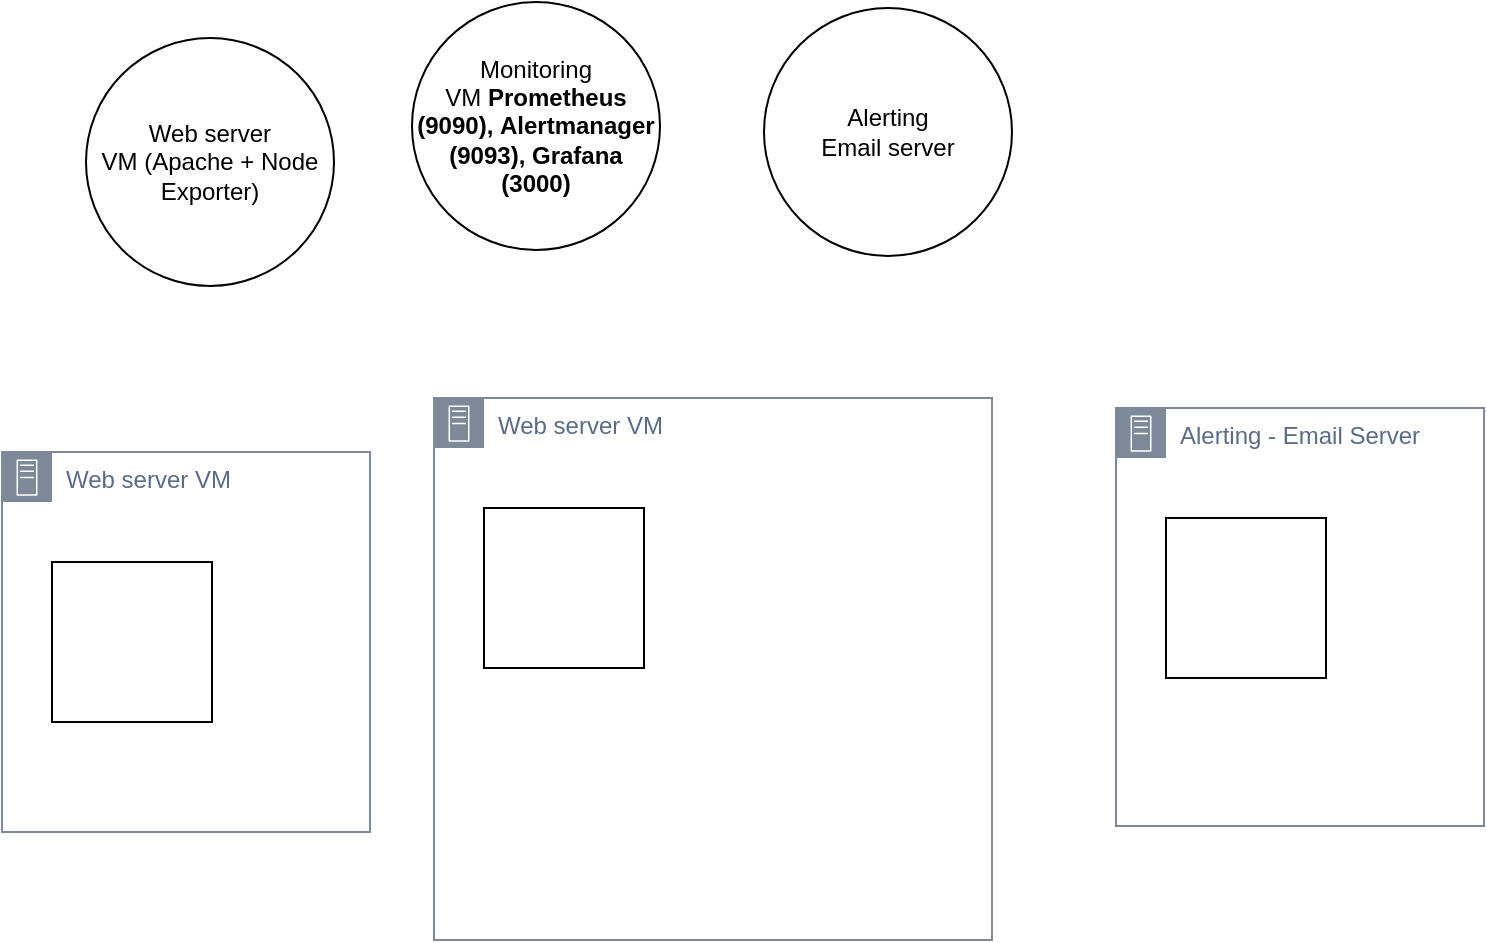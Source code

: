 <mxfile version="28.1.0">
  <diagram name="Page-1" id="6IUO_KZfUVC1XP-U97Pk">
    <mxGraphModel dx="1372" dy="743" grid="0" gridSize="10" guides="1" tooltips="1" connect="1" arrows="1" fold="1" page="1" pageScale="1" pageWidth="827" pageHeight="1169" background="light-dark(#FFFFFF,#FFFFFF)" math="0" shadow="0">
      <root>
        <mxCell id="0" />
        <mxCell id="1" parent="0" />
        <mxCell id="NvgQKn_1V785_ZZS92sJ-3" value="&lt;font style=&quot;color: light-dark(rgb(0, 0, 0), rgb(0, 0, 0));&quot;&gt;Web server VM&amp;nbsp;(Apache + Node Exporter)&lt;/font&gt;" style="ellipse;whiteSpace=wrap;html=1;aspect=fixed;fillColor=light-dark(#FFFFFF,#FFFFFF);perimeterSpacing=0;strokeColor=light-dark(#000000,#000000);" parent="1" vertex="1">
          <mxGeometry x="71" y="44" width="124" height="124" as="geometry" />
        </mxCell>
        <mxCell id="NvgQKn_1V785_ZZS92sJ-4" value="&lt;font style=&quot;color: light-dark(rgb(0, 0, 0), rgb(0, 0, 0));&quot;&gt;Monitoring VM&amp;nbsp;&lt;/font&gt;&lt;strong style=&quot;background-color: transparent; color: light-dark(rgb(0, 0, 0), rgb(255, 255, 255));&quot; data-end=&quot;906&quot; data-start=&quot;885&quot;&gt;&lt;font style=&quot;color: light-dark(rgb(0, 0, 0), rgb(0, 0, 0));&quot;&gt;Prometheus (9090),&amp;nbsp;&lt;/font&gt;&lt;/strong&gt;&lt;strong style=&quot;background-color: transparent; color: light-dark(rgb(0, 0, 0), rgb(255, 255, 255));&quot; data-end=&quot;941&quot; data-start=&quot;918&quot;&gt;&lt;font style=&quot;color: light-dark(rgb(0, 0, 0), rgb(0, 0, 0));&quot;&gt;Alertmanager (9093),&amp;nbsp;&lt;/font&gt;&lt;/strong&gt;&lt;strong style=&quot;background-color: transparent; color: light-dark(rgb(0, 0, 0), rgb(255, 255, 255));&quot; data-end=&quot;971&quot; data-start=&quot;953&quot;&gt;&lt;font style=&quot;color: light-dark(rgb(0, 0, 0), rgb(0, 0, 0));&quot;&gt;Grafana (3000)&lt;/font&gt;&lt;/strong&gt;" style="ellipse;whiteSpace=wrap;html=1;aspect=fixed;fillColor=light-dark(#FFFFFF,#FFFFFF);perimeterSpacing=0;strokeColor=light-dark(#000000,#000000);" parent="1" vertex="1">
          <mxGeometry x="234" y="26" width="124" height="124" as="geometry" />
        </mxCell>
        <mxCell id="NvgQKn_1V785_ZZS92sJ-5" value="&lt;font style=&quot;color: light-dark(rgb(0, 0, 0), rgb(0, 0, 0));&quot;&gt;Alerting&lt;/font&gt;&lt;div&gt;&lt;font style=&quot;color: light-dark(rgb(0, 0, 0), rgb(0, 0, 0));&quot;&gt;Email server&lt;/font&gt;&lt;/div&gt;" style="ellipse;whiteSpace=wrap;html=1;aspect=fixed;fillColor=light-dark(#FFFFFF,#FFFFFF);perimeterSpacing=0;strokeColor=light-dark(#000000,#000000);" parent="1" vertex="1">
          <mxGeometry x="410" y="29" width="124" height="124" as="geometry" />
        </mxCell>
        <mxCell id="NvgQKn_1V785_ZZS92sJ-6" value="Web server VM" style="points=[[0,0],[0.25,0],[0.5,0],[0.75,0],[1,0],[1,0.25],[1,0.5],[1,0.75],[1,1],[0.75,1],[0.5,1],[0.25,1],[0,1],[0,0.75],[0,0.5],[0,0.25]];outlineConnect=0;gradientColor=none;html=1;whiteSpace=wrap;fontSize=12;fontStyle=0;container=1;pointerEvents=0;collapsible=0;recursiveResize=0;shape=mxgraph.aws4.group;grIcon=mxgraph.aws4.group_on_premise;strokeColor=#7D8998;fillColor=none;verticalAlign=top;align=left;spacingLeft=30;fontColor=#5A6C86;dashed=0;" parent="1" vertex="1">
          <mxGeometry x="29" y="251" width="184" height="190" as="geometry" />
        </mxCell>
        <mxCell id="NvgQKn_1V785_ZZS92sJ-7" value="" style="whiteSpace=wrap;html=1;aspect=fixed;" parent="NvgQKn_1V785_ZZS92sJ-6" vertex="1">
          <mxGeometry x="25" y="55" width="80" height="80" as="geometry" />
        </mxCell>
        <mxCell id="CQfSf5x4Z6kNzrJF8530-1" value="Web server VM" style="points=[[0,0],[0.25,0],[0.5,0],[0.75,0],[1,0],[1,0.25],[1,0.5],[1,0.75],[1,1],[0.75,1],[0.5,1],[0.25,1],[0,1],[0,0.75],[0,0.5],[0,0.25]];outlineConnect=0;gradientColor=none;html=1;whiteSpace=wrap;fontSize=12;fontStyle=0;container=1;pointerEvents=0;collapsible=0;recursiveResize=0;shape=mxgraph.aws4.group;grIcon=mxgraph.aws4.group_on_premise;strokeColor=#7D8998;fillColor=none;verticalAlign=top;align=left;spacingLeft=30;fontColor=#5A6C86;dashed=0;" vertex="1" parent="1">
          <mxGeometry x="245" y="224" width="279" height="271" as="geometry" />
        </mxCell>
        <mxCell id="CQfSf5x4Z6kNzrJF8530-2" value="" style="whiteSpace=wrap;html=1;aspect=fixed;" vertex="1" parent="CQfSf5x4Z6kNzrJF8530-1">
          <mxGeometry x="25" y="55" width="80" height="80" as="geometry" />
        </mxCell>
        <mxCell id="CQfSf5x4Z6kNzrJF8530-3" value="Alerting - Email Server" style="points=[[0,0],[0.25,0],[0.5,0],[0.75,0],[1,0],[1,0.25],[1,0.5],[1,0.75],[1,1],[0.75,1],[0.5,1],[0.25,1],[0,1],[0,0.75],[0,0.5],[0,0.25]];outlineConnect=0;gradientColor=none;html=1;whiteSpace=wrap;fontSize=12;fontStyle=0;container=1;pointerEvents=0;collapsible=0;recursiveResize=0;shape=mxgraph.aws4.group;grIcon=mxgraph.aws4.group_on_premise;strokeColor=#7D8998;fillColor=none;verticalAlign=top;align=left;spacingLeft=30;fontColor=#5A6C86;dashed=0;" vertex="1" parent="1">
          <mxGeometry x="586" y="229" width="184" height="209" as="geometry" />
        </mxCell>
        <mxCell id="CQfSf5x4Z6kNzrJF8530-4" value="" style="whiteSpace=wrap;html=1;aspect=fixed;" vertex="1" parent="CQfSf5x4Z6kNzrJF8530-3">
          <mxGeometry x="25" y="55" width="80" height="80" as="geometry" />
        </mxCell>
      </root>
    </mxGraphModel>
  </diagram>
</mxfile>
